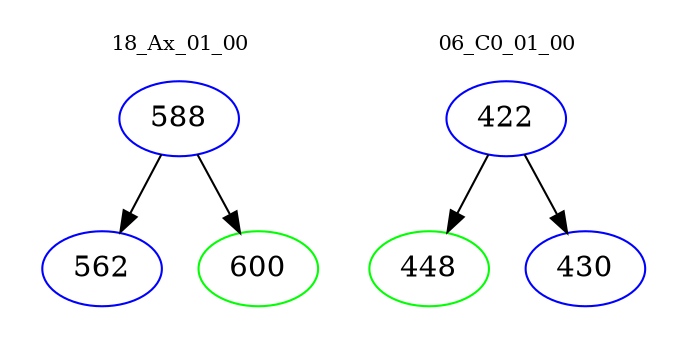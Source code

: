 digraph{
subgraph cluster_0 {
color = white
label = "18_Ax_01_00";
fontsize=10;
T0_588 [label="588", color="blue"]
T0_588 -> T0_562 [color="black"]
T0_562 [label="562", color="blue"]
T0_588 -> T0_600 [color="black"]
T0_600 [label="600", color="green"]
}
subgraph cluster_1 {
color = white
label = "06_C0_01_00";
fontsize=10;
T1_422 [label="422", color="blue"]
T1_422 -> T1_448 [color="black"]
T1_448 [label="448", color="green"]
T1_422 -> T1_430 [color="black"]
T1_430 [label="430", color="blue"]
}
}
